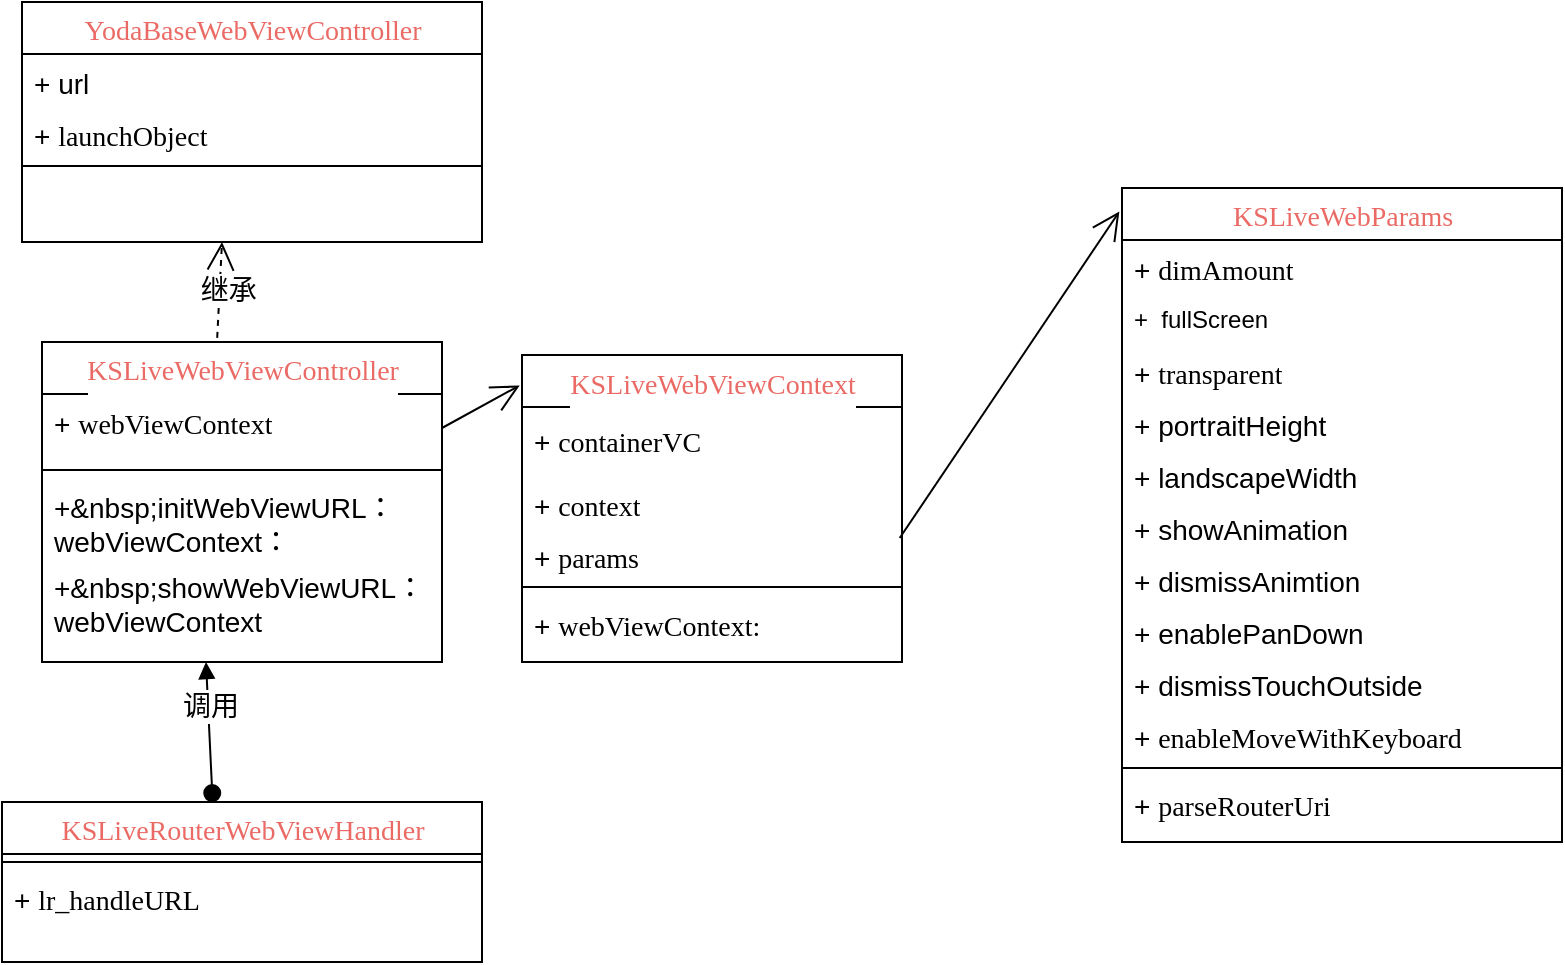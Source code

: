 <mxfile version="13.10.8" type="github">
  <diagram name="Page-1" id="9f46799a-70d6-7492-0946-bef42562c5a5">
    <mxGraphModel dx="1121" dy="1563" grid="1" gridSize="10" guides="1" tooltips="1" connect="1" arrows="1" fold="1" page="1" pageScale="1" pageWidth="1100" pageHeight="850" background="#ffffff" math="0" shadow="0">
      <root>
        <mxCell id="0" />
        <mxCell id="1" parent="0" />
        <mxCell id="78961159f06e98e8-17" value="&lt;p class=&quot;p1&quot; style=&quot;margin: 0px ; font-weight: 400 ; font-stretch: normal ; line-height: normal ; font-family: &amp;#34;menlo&amp;#34; ; background-color: rgb(255 , 255 , 255)&quot;&gt;&lt;font style=&quot;font-size: 14px&quot; color=&quot;#ea6b66&quot;&gt;KSLiveWebViewController&lt;/font&gt;&lt;/p&gt;&lt;p class=&quot;p1&quot; style=&quot;margin: 0px ; font-weight: 400 ; font-stretch: normal ; font-size: 14px ; line-height: normal ; font-family: &amp;#34;menlo&amp;#34; ; background-color: rgb(255 , 255 , 255)&quot;&gt;&lt;br style=&quot;font-size: 14px&quot;&gt;&lt;/p&gt;" style="swimlane;html=1;fontStyle=1;align=center;verticalAlign=top;childLayout=stackLayout;horizontal=1;startSize=26;horizontalStack=0;resizeParent=1;resizeLast=0;collapsible=1;marginBottom=0;swimlaneFillColor=#ffffff;rounded=0;shadow=0;comic=0;labelBackgroundColor=none;strokeWidth=1;fillColor=none;fontFamily=Verdana;fontSize=14;" parent="1" vertex="1">
          <mxGeometry x="200" y="160" width="200" height="160" as="geometry">
            <mxRectangle x="90" y="83" width="180" height="30" as="alternateBounds" />
          </mxGeometry>
        </mxCell>
        <mxCell id="78961159f06e98e8-21" value="+&amp;nbsp;&lt;span style=&quot;background-color: rgb(255, 255, 255); font-family: menlo; font-size: 14px;&quot;&gt;webViewContext&lt;/span&gt;" style="text;html=1;strokeColor=none;fillColor=none;align=left;verticalAlign=top;spacingLeft=4;spacingRight=4;whiteSpace=wrap;overflow=hidden;rotatable=0;points=[[0,0.5],[1,0.5]];portConstraint=eastwest;fontSize=14;" parent="78961159f06e98e8-17" vertex="1">
          <mxGeometry y="26" width="200" height="34" as="geometry" />
        </mxCell>
        <mxCell id="78961159f06e98e8-19" value="" style="line;html=1;strokeWidth=1;fillColor=none;align=left;verticalAlign=middle;spacingTop=-1;spacingLeft=3;spacingRight=3;rotatable=0;labelPosition=right;points=[];portConstraint=eastwest;fontSize=14;" parent="78961159f06e98e8-17" vertex="1">
          <mxGeometry y="60" width="200" height="8" as="geometry" />
        </mxCell>
        <mxCell id="78961159f06e98e8-20" value="+&amp;nbsp;initWebViewURL：webViewContext：" style="text;strokeColor=none;fillColor=none;align=left;verticalAlign=top;spacingLeft=4;spacingRight=4;overflow=hidden;rotatable=0;points=[[0,0.5],[1,0.5]];portConstraint=eastwest;whiteSpace=wrap;fontSize=14;" parent="78961159f06e98e8-17" vertex="1">
          <mxGeometry y="68" width="200" height="40" as="geometry" />
        </mxCell>
        <mxCell id="78961159f06e98e8-27" value="+&amp;nbsp;showWebViewURL：webViewContext" style="text;strokeColor=none;fillColor=none;align=left;verticalAlign=top;spacingLeft=4;spacingRight=4;whiteSpace=wrap;overflow=hidden;rotatable=0;points=[[0,0.5],[1,0.5]];portConstraint=eastwest;fontSize=14;" parent="78961159f06e98e8-17" vertex="1">
          <mxGeometry y="108" width="200" height="40" as="geometry" />
        </mxCell>
        <mxCell id="78961159f06e98e8-30" value="&lt;p class=&quot;p1&quot; style=&quot;margin: 0px ; font-weight: 400 ; font-stretch: normal ; line-height: normal ; font-family: &amp;#34;menlo&amp;#34; ; background-color: rgb(255 , 255 , 255)&quot;&gt;&lt;font style=&quot;font-size: 14px&quot; color=&quot;#ea6b66&quot;&gt;KSLiveWebViewContext&lt;/font&gt;&lt;/p&gt;&lt;p class=&quot;p1&quot; style=&quot;margin: 0px ; font-weight: 400 ; font-stretch: normal ; font-size: 14px ; line-height: normal ; font-family: &amp;#34;menlo&amp;#34; ; background-color: rgb(255 , 255 , 255)&quot;&gt;&lt;br style=&quot;font-size: 14px&quot;&gt;&lt;/p&gt;" style="swimlane;html=1;fontStyle=1;align=center;verticalAlign=top;childLayout=stackLayout;horizontal=1;startSize=26;horizontalStack=0;resizeParent=1;resizeLast=0;collapsible=1;marginBottom=0;swimlaneFillColor=#ffffff;rounded=0;shadow=0;comic=0;labelBackgroundColor=none;strokeWidth=1;fillColor=none;fontFamily=Verdana;fontSize=14;glass=0;sketch=0;" parent="1" vertex="1">
          <mxGeometry x="440" y="166.5" width="190" height="153.5" as="geometry" />
        </mxCell>
        <mxCell id="78961159f06e98e8-31" value="+&amp;nbsp;&lt;span style=&quot;background-color: rgb(255, 255, 255); font-family: menlo; font-size: 14px;&quot;&gt;containerVC&lt;/span&gt;" style="text;html=1;strokeColor=none;fillColor=none;align=left;verticalAlign=middle;spacingLeft=4;spacingRight=4;whiteSpace=wrap;overflow=hidden;rotatable=0;points=[[0,0.5],[1,0.5]];portConstraint=eastwest;fontSize=14;fontStyle=0" parent="78961159f06e98e8-30" vertex="1">
          <mxGeometry y="26" width="190" height="34" as="geometry" />
        </mxCell>
        <mxCell id="78961159f06e98e8-32" value="+&amp;nbsp;&lt;span style=&quot;background-color: rgb(255, 255, 255); font-family: menlo; font-size: 14px;&quot;&gt;context&lt;/span&gt;" style="text;html=1;strokeColor=none;fillColor=none;align=left;verticalAlign=top;spacingLeft=4;spacingRight=4;whiteSpace=wrap;overflow=hidden;rotatable=0;points=[[0,0.5],[1,0.5]];portConstraint=eastwest;fontSize=14;" parent="78961159f06e98e8-30" vertex="1">
          <mxGeometry y="60" width="190" height="26" as="geometry" />
        </mxCell>
        <mxCell id="78961159f06e98e8-33" value="+&amp;nbsp;&lt;span style=&quot;background-color: rgb(255, 255, 255); font-family: menlo; font-size: 14px;&quot;&gt;params&lt;/span&gt;" style="text;html=1;strokeColor=none;fillColor=none;align=left;verticalAlign=top;spacingLeft=4;spacingRight=4;whiteSpace=wrap;overflow=hidden;rotatable=0;points=[[0,0.5],[1,0.5]];portConstraint=eastwest;fontSize=14;" parent="78961159f06e98e8-30" vertex="1">
          <mxGeometry y="86" width="190" height="26" as="geometry" />
        </mxCell>
        <mxCell id="78961159f06e98e8-38" value="" style="line;html=1;strokeWidth=1;fillColor=none;align=left;verticalAlign=middle;spacingTop=-1;spacingLeft=3;spacingRight=3;rotatable=0;labelPosition=right;points=[];portConstraint=eastwest;fontSize=14;" parent="78961159f06e98e8-30" vertex="1">
          <mxGeometry y="112" width="190" height="8" as="geometry" />
        </mxCell>
        <mxCell id="78961159f06e98e8-39" value="+&amp;nbsp;&lt;span style=&quot;background-color: rgb(255, 255, 255); font-family: menlo; font-size: 14px;&quot;&gt;webViewContext:&lt;/span&gt;" style="text;html=1;strokeColor=none;fillColor=none;align=left;verticalAlign=top;spacingLeft=4;spacingRight=4;whiteSpace=wrap;overflow=hidden;rotatable=0;points=[[0,0.5],[1,0.5]];portConstraint=eastwest;fontSize=14;" parent="78961159f06e98e8-30" vertex="1">
          <mxGeometry y="120" width="190" height="26" as="geometry" />
        </mxCell>
        <mxCell id="78961159f06e98e8-43" value="&lt;p class=&quot;p1&quot; style=&quot;margin: 0px ; font-weight: 400 ; font-stretch: normal ; line-height: normal ; font-family: &amp;#34;menlo&amp;#34; ; background-color: rgb(255 , 255 , 255)&quot;&gt;&lt;font style=&quot;font-size: 14px&quot; color=&quot;#ea6b66&quot;&gt;KSLiveWebParams&lt;/font&gt;&lt;/p&gt;" style="swimlane;html=1;fontStyle=1;align=center;verticalAlign=top;childLayout=stackLayout;horizontal=1;startSize=26;horizontalStack=0;resizeParent=1;resizeLast=0;collapsible=1;marginBottom=0;swimlaneFillColor=#ffffff;rounded=0;shadow=0;comic=0;labelBackgroundColor=none;strokeWidth=1;fillColor=none;fontFamily=Verdana;fontSize=14;" parent="1" vertex="1">
          <mxGeometry x="740" y="83" width="220" height="327" as="geometry" />
        </mxCell>
        <mxCell id="78961159f06e98e8-44" value="+&amp;nbsp;&lt;span style=&quot;background-color: rgb(255, 255, 255); font-family: menlo; font-size: 14px;&quot;&gt;dimAmount&lt;/span&gt;" style="text;html=1;strokeColor=none;fillColor=none;align=left;verticalAlign=top;spacingLeft=4;spacingRight=4;whiteSpace=wrap;overflow=hidden;rotatable=0;points=[[0,0.5],[1,0.5]];portConstraint=eastwest;fontSize=14;" parent="78961159f06e98e8-43" vertex="1">
          <mxGeometry y="26" width="220" height="26" as="geometry" />
        </mxCell>
        <mxCell id="1uF7LzFgWhf_Lkxszv2V-1" value="+  fullScreen&#xa;&#xa;" style="text;strokeColor=none;fillColor=none;align=left;verticalAlign=top;spacingLeft=4;spacingRight=4;overflow=hidden;rotatable=0;points=[[0,0.5],[1,0.5]];portConstraint=eastwest;" vertex="1" parent="78961159f06e98e8-43">
          <mxGeometry y="52" width="220" height="26" as="geometry" />
        </mxCell>
        <mxCell id="78961159f06e98e8-45" value="+&amp;nbsp;&lt;span style=&quot;background-color: rgb(255, 255, 255); font-family: menlo; font-size: 14px;&quot;&gt;transparent&lt;/span&gt;" style="text;html=1;strokeColor=none;fillColor=none;align=left;verticalAlign=top;spacingLeft=4;spacingRight=4;whiteSpace=wrap;overflow=hidden;rotatable=0;points=[[0,0.5],[1,0.5]];portConstraint=eastwest;fontSize=14;" parent="78961159f06e98e8-43" vertex="1">
          <mxGeometry y="78" width="220" height="26" as="geometry" />
        </mxCell>
        <mxCell id="qpxmTX9MTAxJrdpGCSWj-21" value="+ portraitHeight" style="text;strokeColor=none;fillColor=none;align=left;verticalAlign=top;spacingLeft=4;spacingRight=4;overflow=hidden;rotatable=0;points=[[0,0.5],[1,0.5]];portConstraint=eastwest;fontSize=14;html=0;" parent="78961159f06e98e8-43" vertex="1">
          <mxGeometry y="104" width="220" height="26" as="geometry" />
        </mxCell>
        <mxCell id="qpxmTX9MTAxJrdpGCSWj-22" value="+ landscapeWidth" style="text;strokeColor=none;fillColor=none;align=left;verticalAlign=top;spacingLeft=4;spacingRight=4;overflow=hidden;rotatable=0;points=[[0,0.5],[1,0.5]];portConstraint=eastwest;fontSize=14;html=0;" parent="78961159f06e98e8-43" vertex="1">
          <mxGeometry y="130" width="220" height="26" as="geometry" />
        </mxCell>
        <mxCell id="qpxmTX9MTAxJrdpGCSWj-23" value="+ showAnimation" style="text;strokeColor=none;fillColor=none;align=left;verticalAlign=top;spacingLeft=4;spacingRight=4;overflow=hidden;rotatable=0;points=[[0,0.5],[1,0.5]];portConstraint=eastwest;fontSize=14;html=0;" parent="78961159f06e98e8-43" vertex="1">
          <mxGeometry y="156" width="220" height="26" as="geometry" />
        </mxCell>
        <mxCell id="qpxmTX9MTAxJrdpGCSWj-25" value="+ dismissAnimtion" style="text;strokeColor=none;fillColor=none;align=left;verticalAlign=top;spacingLeft=4;spacingRight=4;overflow=hidden;rotatable=0;points=[[0,0.5],[1,0.5]];portConstraint=eastwest;fontSize=14;html=0;" parent="78961159f06e98e8-43" vertex="1">
          <mxGeometry y="182" width="220" height="26" as="geometry" />
        </mxCell>
        <mxCell id="qpxmTX9MTAxJrdpGCSWj-26" value="+ enablePanDown" style="text;strokeColor=none;fillColor=none;align=left;verticalAlign=top;spacingLeft=4;spacingRight=4;overflow=hidden;rotatable=0;points=[[0,0.5],[1,0.5]];portConstraint=eastwest;fontSize=14;html=0;" parent="78961159f06e98e8-43" vertex="1">
          <mxGeometry y="208" width="220" height="26" as="geometry" />
        </mxCell>
        <mxCell id="qpxmTX9MTAxJrdpGCSWj-27" value="+ dismissTouchOutside" style="text;strokeColor=none;fillColor=none;align=left;verticalAlign=top;spacingLeft=4;spacingRight=4;overflow=hidden;rotatable=0;points=[[0,0.5],[1,0.5]];portConstraint=eastwest;fontSize=14;html=0;" parent="78961159f06e98e8-43" vertex="1">
          <mxGeometry y="234" width="220" height="26" as="geometry" />
        </mxCell>
        <mxCell id="78961159f06e98e8-50" value="+&amp;nbsp;&lt;span style=&quot;background-color: rgb(255, 255, 255); font-family: menlo; font-size: 14px;&quot;&gt;enableMoveWithKeyboard&lt;br style=&quot;font-size: 14px;&quot;&gt;&lt;br style=&quot;font-size: 14px;&quot;&gt;&lt;/span&gt;" style="text;html=1;strokeColor=none;fillColor=none;align=left;verticalAlign=top;spacingLeft=4;spacingRight=4;whiteSpace=wrap;overflow=hidden;rotatable=0;points=[[0,0.5],[1,0.5]];portConstraint=eastwest;fontSize=14;" parent="78961159f06e98e8-43" vertex="1">
          <mxGeometry y="260" width="220" height="26" as="geometry" />
        </mxCell>
        <mxCell id="78961159f06e98e8-51" value="" style="line;html=1;strokeWidth=1;fillColor=none;align=left;verticalAlign=middle;spacingTop=-1;spacingLeft=3;spacingRight=3;rotatable=0;labelPosition=right;points=[];portConstraint=eastwest;fontSize=14;" parent="78961159f06e98e8-43" vertex="1">
          <mxGeometry y="286" width="220" height="8" as="geometry" />
        </mxCell>
        <mxCell id="78961159f06e98e8-52" value="+&amp;nbsp;&lt;span style=&quot;background-color: rgb(255, 255, 255); font-family: menlo; font-size: 14px;&quot;&gt;parseRouterUri&lt;/span&gt;" style="text;html=1;strokeColor=none;fillColor=none;align=left;verticalAlign=top;spacingLeft=4;spacingRight=4;whiteSpace=wrap;overflow=hidden;rotatable=0;points=[[0,0.5],[1,0.5]];portConstraint=eastwest;fontSize=14;" parent="78961159f06e98e8-43" vertex="1">
          <mxGeometry y="294" width="220" height="26" as="geometry" />
        </mxCell>
        <mxCell id="78961159f06e98e8-69" value="&lt;p class=&quot;p1&quot; style=&quot;margin: 0px ; font-weight: 400 ; font-stretch: normal ; line-height: normal ; font-family: &amp;#34;menlo&amp;#34; ; background-color: rgb(255 , 255 , 255)&quot;&gt;&lt;font style=&quot;font-size: 14px&quot; color=&quot;#ea6b66&quot;&gt;YodaBaseWebViewController&lt;/font&gt;&lt;/p&gt;" style="swimlane;html=1;fontStyle=1;align=center;verticalAlign=top;childLayout=stackLayout;horizontal=1;startSize=26;horizontalStack=0;resizeParent=1;resizeLast=0;collapsible=1;marginBottom=0;swimlaneFillColor=#ffffff;rounded=0;shadow=0;comic=0;labelBackgroundColor=none;strokeWidth=1;fillColor=none;fontFamily=Verdana;fontSize=11;" parent="1" vertex="1">
          <mxGeometry x="190" y="-10" width="230" height="120" as="geometry" />
        </mxCell>
        <mxCell id="78961159f06e98e8-70" value="+ url&lt;br style=&quot;font-size: 14px;&quot;&gt;" style="text;html=1;strokeColor=none;fillColor=none;align=left;verticalAlign=top;spacingLeft=4;spacingRight=4;whiteSpace=wrap;overflow=hidden;rotatable=0;points=[[0,0.5],[1,0.5]];portConstraint=eastwest;fontSize=14;" parent="78961159f06e98e8-69" vertex="1">
          <mxGeometry y="26" width="230" height="26" as="geometry" />
        </mxCell>
        <mxCell id="78961159f06e98e8-71" value="&lt;font style=&quot;font-size: 14px;&quot;&gt;+&amp;nbsp;&lt;span style=&quot;background-color: rgb(255, 255, 255); font-family: menlo; font-size: 14px;&quot;&gt;launchObject&lt;/span&gt;&lt;/font&gt;" style="text;html=1;strokeColor=none;fillColor=none;align=left;verticalAlign=top;spacingLeft=4;spacingRight=4;whiteSpace=wrap;overflow=hidden;rotatable=0;points=[[0,0.5],[1,0.5]];portConstraint=eastwest;fontSize=14;" parent="78961159f06e98e8-69" vertex="1">
          <mxGeometry y="52" width="230" height="26" as="geometry" />
        </mxCell>
        <mxCell id="78961159f06e98e8-77" value="" style="line;html=1;strokeWidth=1;fillColor=none;align=left;verticalAlign=middle;spacingTop=-1;spacingLeft=3;spacingRight=3;rotatable=0;labelPosition=right;points=[];portConstraint=eastwest;fontSize=14;" parent="78961159f06e98e8-69" vertex="1">
          <mxGeometry y="78" width="230" height="8" as="geometry" />
        </mxCell>
        <mxCell id="78961159f06e98e8-82" value="&lt;p class=&quot;p1&quot; style=&quot;margin: 0px ; font-weight: 400 ; font-stretch: normal ; font-size: 14px ; line-height: normal ; font-family: &amp;#34;menlo&amp;#34; ; background-color: rgb(255 , 255 , 255)&quot;&gt;&lt;font color=&quot;#ea6b66&quot;&gt;KSLiveRouterWebViewHandler&lt;/font&gt;&lt;/p&gt;" style="swimlane;html=1;fontStyle=1;align=center;verticalAlign=top;childLayout=stackLayout;horizontal=1;startSize=26;horizontalStack=0;resizeParent=1;resizeLast=0;collapsible=1;marginBottom=0;swimlaneFillColor=#ffffff;rounded=0;shadow=0;comic=0;labelBackgroundColor=none;strokeWidth=1;fillColor=none;fontFamily=Verdana;fontSize=14;" parent="1" vertex="1">
          <mxGeometry x="180" y="390" width="240" height="80" as="geometry" />
        </mxCell>
        <mxCell id="78961159f06e98e8-90" value="" style="line;html=1;strokeWidth=1;fillColor=none;align=left;verticalAlign=middle;spacingTop=-1;spacingLeft=3;spacingRight=3;rotatable=0;labelPosition=right;points=[];portConstraint=eastwest;fontSize=14;" parent="78961159f06e98e8-82" vertex="1">
          <mxGeometry y="26" width="240" height="8" as="geometry" />
        </mxCell>
        <mxCell id="78961159f06e98e8-91" value="+&amp;nbsp;&lt;span style=&quot;background-color: rgb(255, 255, 255); font-family: menlo; font-size: 14px;&quot;&gt;lr_handleURL&lt;/span&gt;" style="text;html=1;strokeColor=none;fillColor=none;align=left;verticalAlign=top;spacingLeft=4;spacingRight=4;whiteSpace=wrap;overflow=hidden;rotatable=0;points=[[0,0.5],[1,0.5]];portConstraint=eastwest;fontSize=14;" parent="78961159f06e98e8-82" vertex="1">
          <mxGeometry y="34" width="240" height="30" as="geometry" />
        </mxCell>
        <mxCell id="qpxmTX9MTAxJrdpGCSWj-2" value="&lt;font style=&quot;font-size: 14px;&quot;&gt;&amp;nbsp; 继承&lt;/font&gt;" style="endArrow=open;endSize=12;dashed=1;html=1;fontSize=14;exitX=0.438;exitY=-0.013;exitDx=0;exitDy=0;exitPerimeter=0;" parent="1" source="78961159f06e98e8-17" edge="1">
          <mxGeometry width="160" relative="1" as="geometry">
            <mxPoint x="250" y="310" as="sourcePoint" />
            <mxPoint x="290" y="110" as="targetPoint" />
          </mxGeometry>
        </mxCell>
        <mxCell id="qpxmTX9MTAxJrdpGCSWj-4" value="" style="endArrow=open;endFill=1;endSize=12;html=1;fontSize=14;exitX=1;exitY=0.5;exitDx=0;exitDy=0;entryX=-0.006;entryY=0.099;entryDx=0;entryDy=0;entryPerimeter=0;" parent="1" source="78961159f06e98e8-21" target="78961159f06e98e8-30" edge="1">
          <mxGeometry width="160" relative="1" as="geometry">
            <mxPoint x="250" y="310" as="sourcePoint" />
            <mxPoint x="410" y="310" as="targetPoint" />
          </mxGeometry>
        </mxCell>
        <mxCell id="qpxmTX9MTAxJrdpGCSWj-5" value="" style="endArrow=open;endFill=1;endSize=12;html=1;fontSize=14;exitX=0.994;exitY=0.212;exitDx=0;exitDy=0;exitPerimeter=0;entryX=-0.006;entryY=0.036;entryDx=0;entryDy=0;entryPerimeter=0;" parent="1" source="78961159f06e98e8-33" target="78961159f06e98e8-43" edge="1">
          <mxGeometry width="160" relative="1" as="geometry">
            <mxPoint x="250" y="310" as="sourcePoint" />
            <mxPoint x="410" y="310" as="targetPoint" />
          </mxGeometry>
        </mxCell>
        <mxCell id="qpxmTX9MTAxJrdpGCSWj-9" value="调用" style="html=1;verticalAlign=bottom;startArrow=oval;startFill=1;endArrow=block;startSize=8;fontSize=14;exitX=0.438;exitY=-0.056;exitDx=0;exitDy=0;exitPerimeter=0;" parent="1" source="78961159f06e98e8-82" edge="1">
          <mxGeometry width="60" relative="1" as="geometry">
            <mxPoint x="380" y="340" as="sourcePoint" />
            <mxPoint x="282" y="320" as="targetPoint" />
          </mxGeometry>
        </mxCell>
      </root>
    </mxGraphModel>
  </diagram>
</mxfile>
